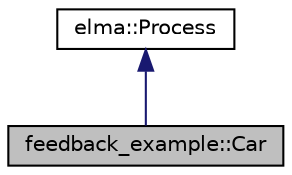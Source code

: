 digraph "feedback_example::Car"
{
  edge [fontname="Helvetica",fontsize="10",labelfontname="Helvetica",labelfontsize="10"];
  node [fontname="Helvetica",fontsize="10",shape=record];
  Node0 [label="feedback_example::Car",height=0.2,width=0.4,color="black", fillcolor="grey75", style="filled", fontcolor="black"];
  Node1 -> Node0 [dir="back",color="midnightblue",fontsize="10",style="solid",fontname="Helvetica"];
  Node1 [label="elma::Process",height=0.2,width=0.4,color="black", fillcolor="white", style="filled",URL="$classelma_1_1Process.html",tooltip="An abstract base class for processes. "];
}
